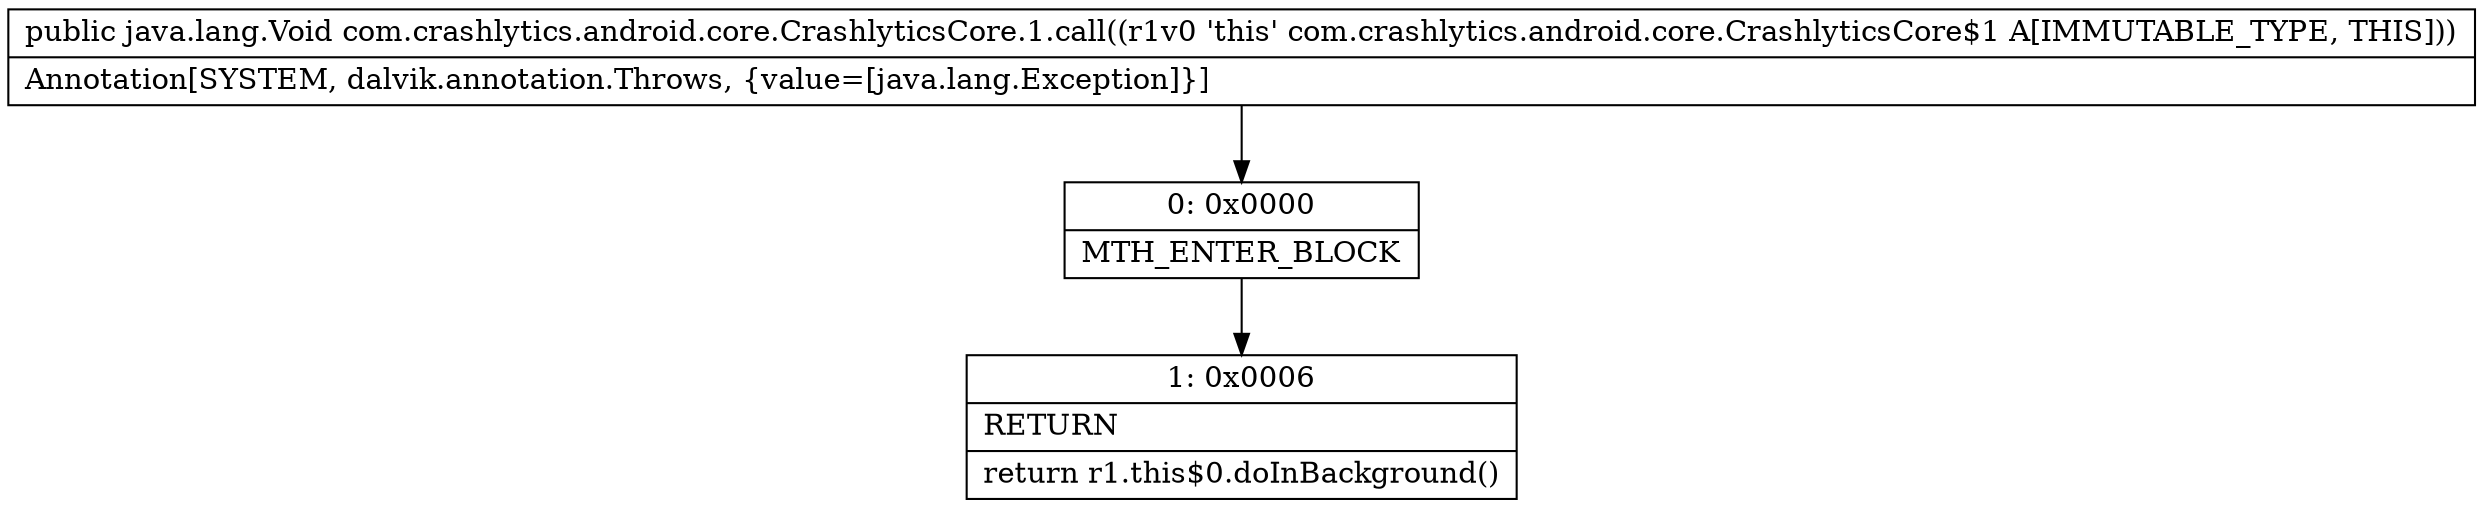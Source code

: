digraph "CFG forcom.crashlytics.android.core.CrashlyticsCore.1.call()Ljava\/lang\/Void;" {
Node_0 [shape=record,label="{0\:\ 0x0000|MTH_ENTER_BLOCK\l}"];
Node_1 [shape=record,label="{1\:\ 0x0006|RETURN\l|return r1.this$0.doInBackground()\l}"];
MethodNode[shape=record,label="{public java.lang.Void com.crashlytics.android.core.CrashlyticsCore.1.call((r1v0 'this' com.crashlytics.android.core.CrashlyticsCore$1 A[IMMUTABLE_TYPE, THIS]))  | Annotation[SYSTEM, dalvik.annotation.Throws, \{value=[java.lang.Exception]\}]\l}"];
MethodNode -> Node_0;
Node_0 -> Node_1;
}

